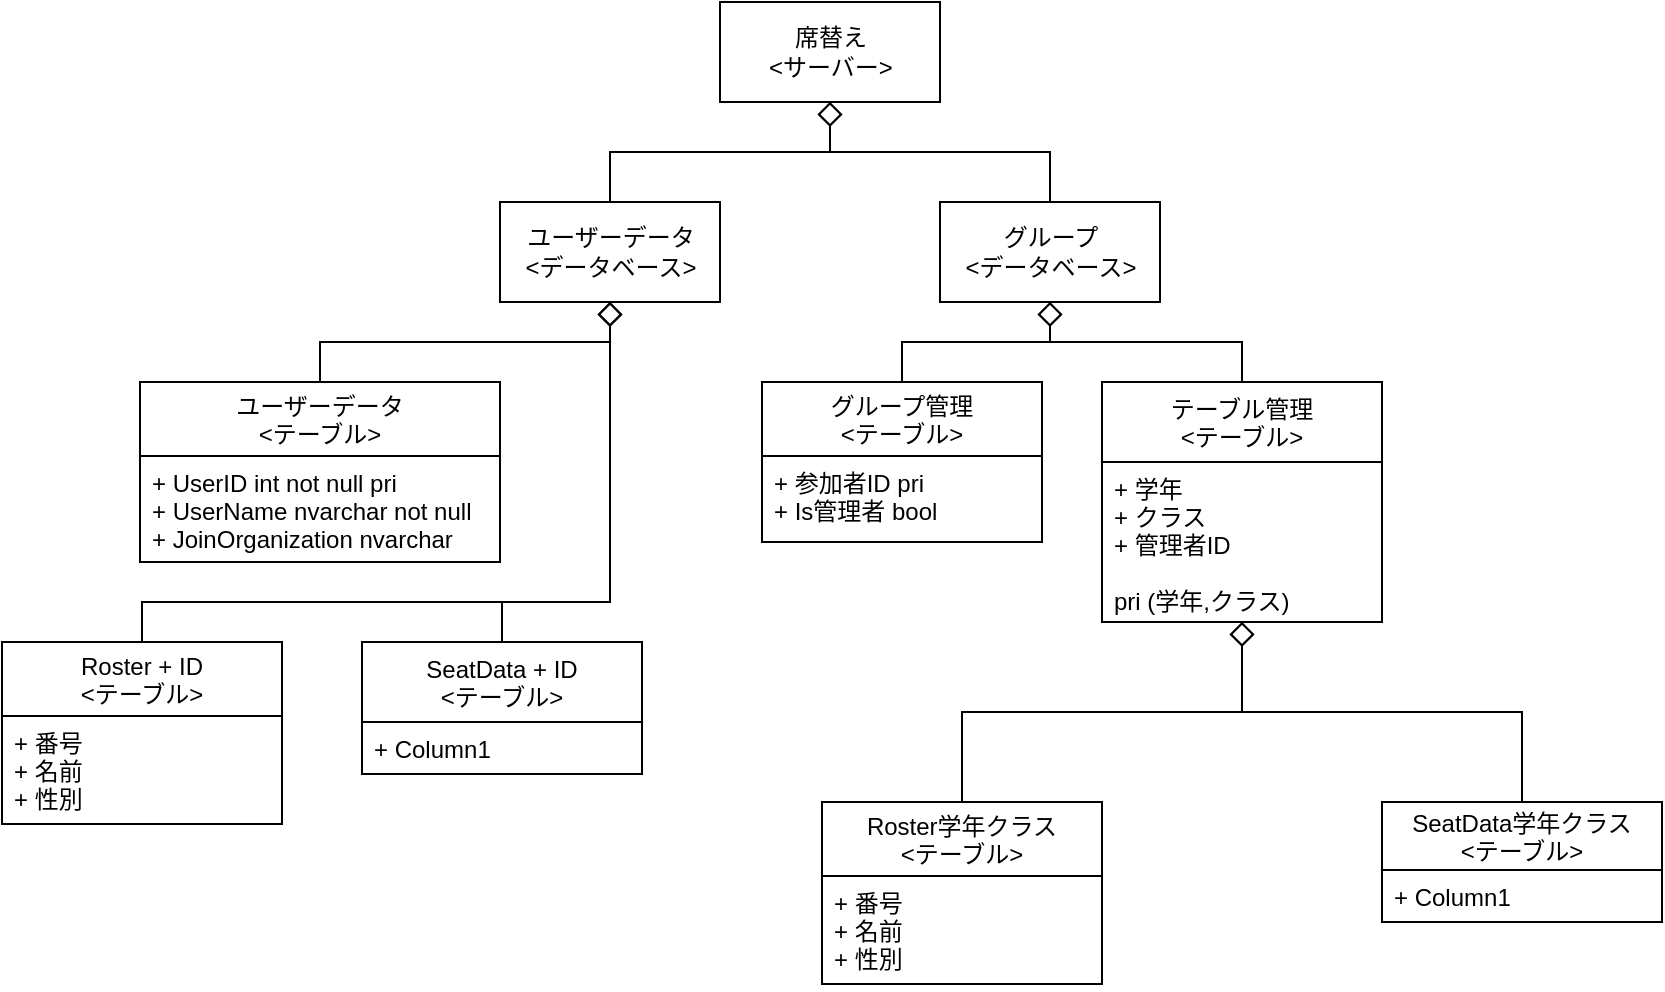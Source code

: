 <mxfile version="12.7.9" type="github">
  <diagram id="C5RBs43oDa-KdzZeNtuy" name="DB設計">
    <mxGraphModel dx="946" dy="646" grid="1" gridSize="10" guides="1" tooltips="1" connect="1" arrows="1" fold="1" page="1" pageScale="1" pageWidth="827" pageHeight="1169" math="0" shadow="0">
      <root>
        <mxCell id="WIyWlLk6GJQsqaUBKTNV-0" />
        <mxCell id="WIyWlLk6GJQsqaUBKTNV-1" parent="WIyWlLk6GJQsqaUBKTNV-0" />
        <mxCell id="EEWBQWQVXfVOWUx769oe-0" value="席替え&lt;br&gt;&amp;lt;サーバー&amp;gt;" style="html=1;" vertex="1" parent="WIyWlLk6GJQsqaUBKTNV-1">
          <mxGeometry x="359" width="110" height="50" as="geometry" />
        </mxCell>
        <mxCell id="EEWBQWQVXfVOWUx769oe-3" style="edgeStyle=orthogonalEdgeStyle;rounded=0;orthogonalLoop=1;jettySize=auto;html=1;endArrow=diamond;endFill=0;endSize=10;" edge="1" parent="WIyWlLk6GJQsqaUBKTNV-1" source="EEWBQWQVXfVOWUx769oe-1" target="EEWBQWQVXfVOWUx769oe-0">
          <mxGeometry relative="1" as="geometry" />
        </mxCell>
        <mxCell id="EEWBQWQVXfVOWUx769oe-1" value="ユーザーデータ&lt;br&gt;&amp;lt;データベース&amp;gt;" style="html=1;" vertex="1" parent="WIyWlLk6GJQsqaUBKTNV-1">
          <mxGeometry x="249" y="100" width="110" height="50" as="geometry" />
        </mxCell>
        <mxCell id="EEWBQWQVXfVOWUx769oe-4" style="edgeStyle=orthogonalEdgeStyle;rounded=0;orthogonalLoop=1;jettySize=auto;html=1;endArrow=diamond;endFill=0;endSize=10;" edge="1" parent="WIyWlLk6GJQsqaUBKTNV-1" source="EEWBQWQVXfVOWUx769oe-2" target="EEWBQWQVXfVOWUx769oe-0">
          <mxGeometry relative="1" as="geometry" />
        </mxCell>
        <mxCell id="EEWBQWQVXfVOWUx769oe-2" value="グループ&lt;br&gt;&amp;lt;データベース&amp;gt;" style="html=1;" vertex="1" parent="WIyWlLk6GJQsqaUBKTNV-1">
          <mxGeometry x="469" y="100" width="110" height="50" as="geometry" />
        </mxCell>
        <mxCell id="EEWBQWQVXfVOWUx769oe-12" style="edgeStyle=orthogonalEdgeStyle;rounded=0;orthogonalLoop=1;jettySize=auto;html=1;endArrow=diamond;endFill=0;endSize=10;" edge="1" parent="WIyWlLk6GJQsqaUBKTNV-1" source="EEWBQWQVXfVOWUx769oe-8" target="EEWBQWQVXfVOWUx769oe-1">
          <mxGeometry relative="1" as="geometry" />
        </mxCell>
        <mxCell id="EEWBQWQVXfVOWUx769oe-8" value="ユーザーデータ&#xa;&lt;テーブル&gt;" style="swimlane;fontStyle=0;childLayout=stackLayout;horizontal=1;startSize=37;fillColor=none;horizontalStack=0;resizeParent=1;resizeParentMax=0;resizeLast=0;collapsible=1;marginBottom=0;" vertex="1" parent="WIyWlLk6GJQsqaUBKTNV-1">
          <mxGeometry x="69" y="190" width="180" height="90" as="geometry" />
        </mxCell>
        <mxCell id="EEWBQWQVXfVOWUx769oe-10" value="+ UserID int not null pri&#xa;+ UserName nvarchar not null &#xa;+ JoinOrganization nvarchar " style="text;strokeColor=none;fillColor=none;align=left;verticalAlign=top;spacingLeft=4;spacingRight=4;overflow=hidden;rotatable=0;points=[[0,0.5],[1,0.5]];portConstraint=eastwest;" vertex="1" parent="EEWBQWQVXfVOWUx769oe-8">
          <mxGeometry y="37" width="180" height="53" as="geometry" />
        </mxCell>
        <mxCell id="EEWBQWQVXfVOWUx769oe-33" style="edgeStyle=orthogonalEdgeStyle;rounded=0;orthogonalLoop=1;jettySize=auto;html=1;endArrow=diamond;endFill=0;endSize=10;" edge="1" parent="WIyWlLk6GJQsqaUBKTNV-1" source="EEWBQWQVXfVOWUx769oe-13" target="EEWBQWQVXfVOWUx769oe-2">
          <mxGeometry relative="1" as="geometry" />
        </mxCell>
        <mxCell id="EEWBQWQVXfVOWUx769oe-13" value="グループ管理&#xa;&lt;テーブル&gt;" style="swimlane;fontStyle=0;childLayout=stackLayout;horizontal=1;startSize=37;fillColor=none;horizontalStack=0;resizeParent=1;resizeParentMax=0;resizeLast=0;collapsible=1;marginBottom=0;" vertex="1" parent="WIyWlLk6GJQsqaUBKTNV-1">
          <mxGeometry x="380" y="190" width="140" height="80" as="geometry" />
        </mxCell>
        <mxCell id="EEWBQWQVXfVOWUx769oe-14" value="+ 参加者ID pri&#xa;+ Is管理者 bool" style="text;strokeColor=none;fillColor=none;align=left;verticalAlign=top;spacingLeft=4;spacingRight=4;overflow=hidden;rotatable=0;points=[[0,0.5],[1,0.5]];portConstraint=eastwest;" vertex="1" parent="EEWBQWQVXfVOWUx769oe-13">
          <mxGeometry y="37" width="140" height="43" as="geometry" />
        </mxCell>
        <mxCell id="EEWBQWQVXfVOWUx769oe-34" style="edgeStyle=orthogonalEdgeStyle;rounded=0;orthogonalLoop=1;jettySize=auto;html=1;endArrow=diamond;endFill=0;endSize=10;" edge="1" parent="WIyWlLk6GJQsqaUBKTNV-1" source="EEWBQWQVXfVOWUx769oe-20" target="EEWBQWQVXfVOWUx769oe-2">
          <mxGeometry relative="1" as="geometry" />
        </mxCell>
        <mxCell id="EEWBQWQVXfVOWUx769oe-20" value="テーブル管理&#xa;&lt;テーブル&gt;" style="swimlane;fontStyle=0;childLayout=stackLayout;horizontal=1;startSize=40;fillColor=none;horizontalStack=0;resizeParent=1;resizeParentMax=0;resizeLast=0;collapsible=1;marginBottom=0;" vertex="1" parent="WIyWlLk6GJQsqaUBKTNV-1">
          <mxGeometry x="550" y="190" width="140" height="120" as="geometry" />
        </mxCell>
        <mxCell id="EEWBQWQVXfVOWUx769oe-22" value="+ 学年&#xa;+ クラス&#xa;+ 管理者ID&#xa;&#xa;pri (学年,クラス)" style="text;strokeColor=none;fillColor=none;align=left;verticalAlign=top;spacingLeft=4;spacingRight=4;overflow=hidden;rotatable=0;points=[[0,0.5],[1,0.5]];portConstraint=eastwest;" vertex="1" parent="EEWBQWQVXfVOWUx769oe-20">
          <mxGeometry y="40" width="140" height="80" as="geometry" />
        </mxCell>
        <mxCell id="EEWBQWQVXfVOWUx769oe-37" style="edgeStyle=orthogonalEdgeStyle;rounded=0;orthogonalLoop=1;jettySize=auto;html=1;endArrow=diamond;endFill=0;endSize=10;" edge="1" parent="WIyWlLk6GJQsqaUBKTNV-1" source="EEWBQWQVXfVOWUx769oe-25" target="EEWBQWQVXfVOWUx769oe-20">
          <mxGeometry relative="1" as="geometry" />
        </mxCell>
        <mxCell id="EEWBQWQVXfVOWUx769oe-25" value="Roster学年クラス&#xa;&lt;テーブル&gt;" style="swimlane;fontStyle=0;childLayout=stackLayout;horizontal=1;startSize=37;fillColor=none;horizontalStack=0;resizeParent=1;resizeParentMax=0;resizeLast=0;collapsible=1;marginBottom=0;" vertex="1" parent="WIyWlLk6GJQsqaUBKTNV-1">
          <mxGeometry x="410" y="400" width="140" height="91" as="geometry" />
        </mxCell>
        <mxCell id="EEWBQWQVXfVOWUx769oe-27" value="+ 番号&#xa;+ 名前&#xa;+ 性別&#xa;" style="text;strokeColor=none;fillColor=none;align=left;verticalAlign=top;spacingLeft=4;spacingRight=4;overflow=hidden;rotatable=0;points=[[0,0.5],[1,0.5]];portConstraint=eastwest;" vertex="1" parent="EEWBQWQVXfVOWUx769oe-25">
          <mxGeometry y="37" width="140" height="54" as="geometry" />
        </mxCell>
        <mxCell id="EEWBQWQVXfVOWUx769oe-36" style="edgeStyle=orthogonalEdgeStyle;rounded=0;orthogonalLoop=1;jettySize=auto;html=1;endArrow=diamond;endFill=0;endSize=10;" edge="1" parent="WIyWlLk6GJQsqaUBKTNV-1" source="EEWBQWQVXfVOWUx769oe-29" target="EEWBQWQVXfVOWUx769oe-20">
          <mxGeometry relative="1" as="geometry" />
        </mxCell>
        <mxCell id="EEWBQWQVXfVOWUx769oe-29" value="SeatData学年クラス&#xa;&lt;テーブル&gt;" style="swimlane;fontStyle=0;childLayout=stackLayout;horizontal=1;startSize=34;fillColor=none;horizontalStack=0;resizeParent=1;resizeParentMax=0;resizeLast=0;collapsible=1;marginBottom=0;" vertex="1" parent="WIyWlLk6GJQsqaUBKTNV-1">
          <mxGeometry x="690" y="400" width="140" height="60" as="geometry" />
        </mxCell>
        <mxCell id="EEWBQWQVXfVOWUx769oe-31" value="+ Column1" style="text;strokeColor=none;fillColor=none;align=left;verticalAlign=top;spacingLeft=4;spacingRight=4;overflow=hidden;rotatable=0;points=[[0,0.5],[1,0.5]];portConstraint=eastwest;" vertex="1" parent="EEWBQWQVXfVOWUx769oe-29">
          <mxGeometry y="34" width="140" height="26" as="geometry" />
        </mxCell>
        <mxCell id="EEWBQWQVXfVOWUx769oe-46" style="edgeStyle=orthogonalEdgeStyle;rounded=0;orthogonalLoop=1;jettySize=auto;html=1;endArrow=diamond;endFill=0;endSize=10;" edge="1" parent="WIyWlLk6GJQsqaUBKTNV-1" source="EEWBQWQVXfVOWUx769oe-38" target="EEWBQWQVXfVOWUx769oe-1">
          <mxGeometry relative="1" as="geometry">
            <Array as="points">
              <mxPoint x="70" y="300" />
              <mxPoint x="304" y="300" />
            </Array>
          </mxGeometry>
        </mxCell>
        <mxCell id="EEWBQWQVXfVOWUx769oe-38" value="Roster + ID&#xa;&lt;テーブル&gt;" style="swimlane;fontStyle=0;childLayout=stackLayout;horizontal=1;startSize=37;fillColor=none;horizontalStack=0;resizeParent=1;resizeParentMax=0;resizeLast=0;collapsible=1;marginBottom=0;" vertex="1" parent="WIyWlLk6GJQsqaUBKTNV-1">
          <mxGeometry y="320" width="140" height="91" as="geometry" />
        </mxCell>
        <mxCell id="EEWBQWQVXfVOWUx769oe-39" value="+ 番号&#xa;+ 名前&#xa;+ 性別" style="text;strokeColor=none;fillColor=none;align=left;verticalAlign=top;spacingLeft=4;spacingRight=4;overflow=hidden;rotatable=0;points=[[0,0.5],[1,0.5]];portConstraint=eastwest;" vertex="1" parent="EEWBQWQVXfVOWUx769oe-38">
          <mxGeometry y="37" width="140" height="54" as="geometry" />
        </mxCell>
        <mxCell id="EEWBQWQVXfVOWUx769oe-47" style="edgeStyle=orthogonalEdgeStyle;rounded=0;orthogonalLoop=1;jettySize=auto;html=1;endArrow=diamond;endFill=0;endSize=10;" edge="1" parent="WIyWlLk6GJQsqaUBKTNV-1" source="EEWBQWQVXfVOWUx769oe-42" target="EEWBQWQVXfVOWUx769oe-1">
          <mxGeometry relative="1" as="geometry">
            <Array as="points">
              <mxPoint x="250" y="300" />
              <mxPoint x="304" y="300" />
            </Array>
          </mxGeometry>
        </mxCell>
        <mxCell id="EEWBQWQVXfVOWUx769oe-42" value="SeatData + ID&#xa;&lt;テーブル&gt;" style="swimlane;fontStyle=0;childLayout=stackLayout;horizontal=1;startSize=40;fillColor=none;horizontalStack=0;resizeParent=1;resizeParentMax=0;resizeLast=0;collapsible=1;marginBottom=0;" vertex="1" parent="WIyWlLk6GJQsqaUBKTNV-1">
          <mxGeometry x="180" y="320" width="140" height="66" as="geometry" />
        </mxCell>
        <mxCell id="EEWBQWQVXfVOWUx769oe-43" value="+ Column1" style="text;strokeColor=none;fillColor=none;align=left;verticalAlign=top;spacingLeft=4;spacingRight=4;overflow=hidden;rotatable=0;points=[[0,0.5],[1,0.5]];portConstraint=eastwest;" vertex="1" parent="EEWBQWQVXfVOWUx769oe-42">
          <mxGeometry y="40" width="140" height="26" as="geometry" />
        </mxCell>
      </root>
    </mxGraphModel>
  </diagram>
</mxfile>
